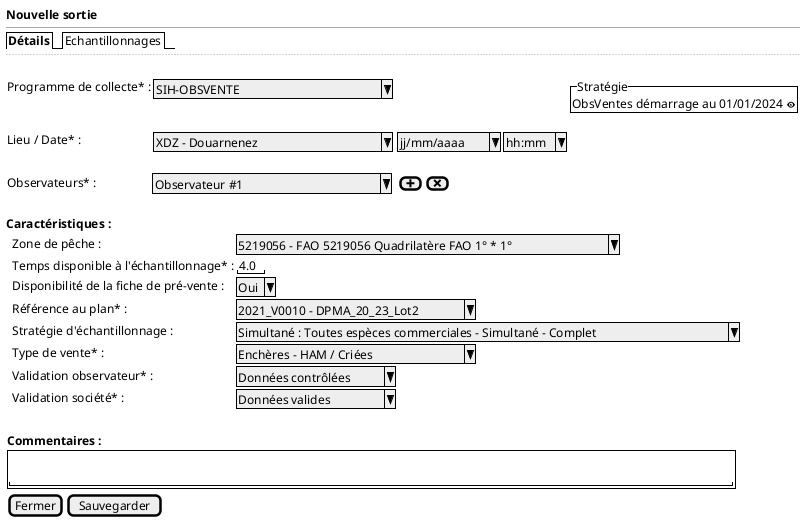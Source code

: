 @startsalt
{
  <b>Nouvelle sortie
  --
  {/ <b>Détails | Echantillonnages }
  ..
  .
  {

      Programme de collecte* :    | { ^SIH-OBSVENTE                ^ } | * | {^"Stratégie"
                                                                                              ObsVentes démarrage au 01/01/2024 <&eye> }
      Lieu / Date* :     | { ^XDZ - Douarnenez            ^ } | { ^ jj/mm/aaaa^  |  ^ hh:mm^ }
      .
      Observateurs* :            | ^ Observateur #1             ^ | { [<&plus>] | [<&x>] }
      .


  }

  <b>Caractéristiques :

  {
      . | Zone de pêche : | ^5219056 - FAO 5219056 Quadrilatère FAO 1° * 1°^
      . | Temps disponible à l'échantillonnage* :| "4.0"
      . | Disponibilité de la fiche de pré-vente :| ^Oui^
      . | Référence au plan* : | ^2021_V0010 - DPMA_20_23_Lot2^
      . | Stratégie d'échantillonnage : | ^Simultané : Toutes espèces commerciales - Simultané - Complet^
      . | Type de vente* : | ^Enchères - HAM / Criées     ^
      . | Validation observateur* : | ^Données contrôlées^
      . | Validation société* : | ^Données valides   ^
      . | .
  }


  {
     <b>Commentaires :

     {+ .
        "                                                                                          "
     }
  }

  { [Fermer] | [Sauvegarder] }
}
@endsalt
